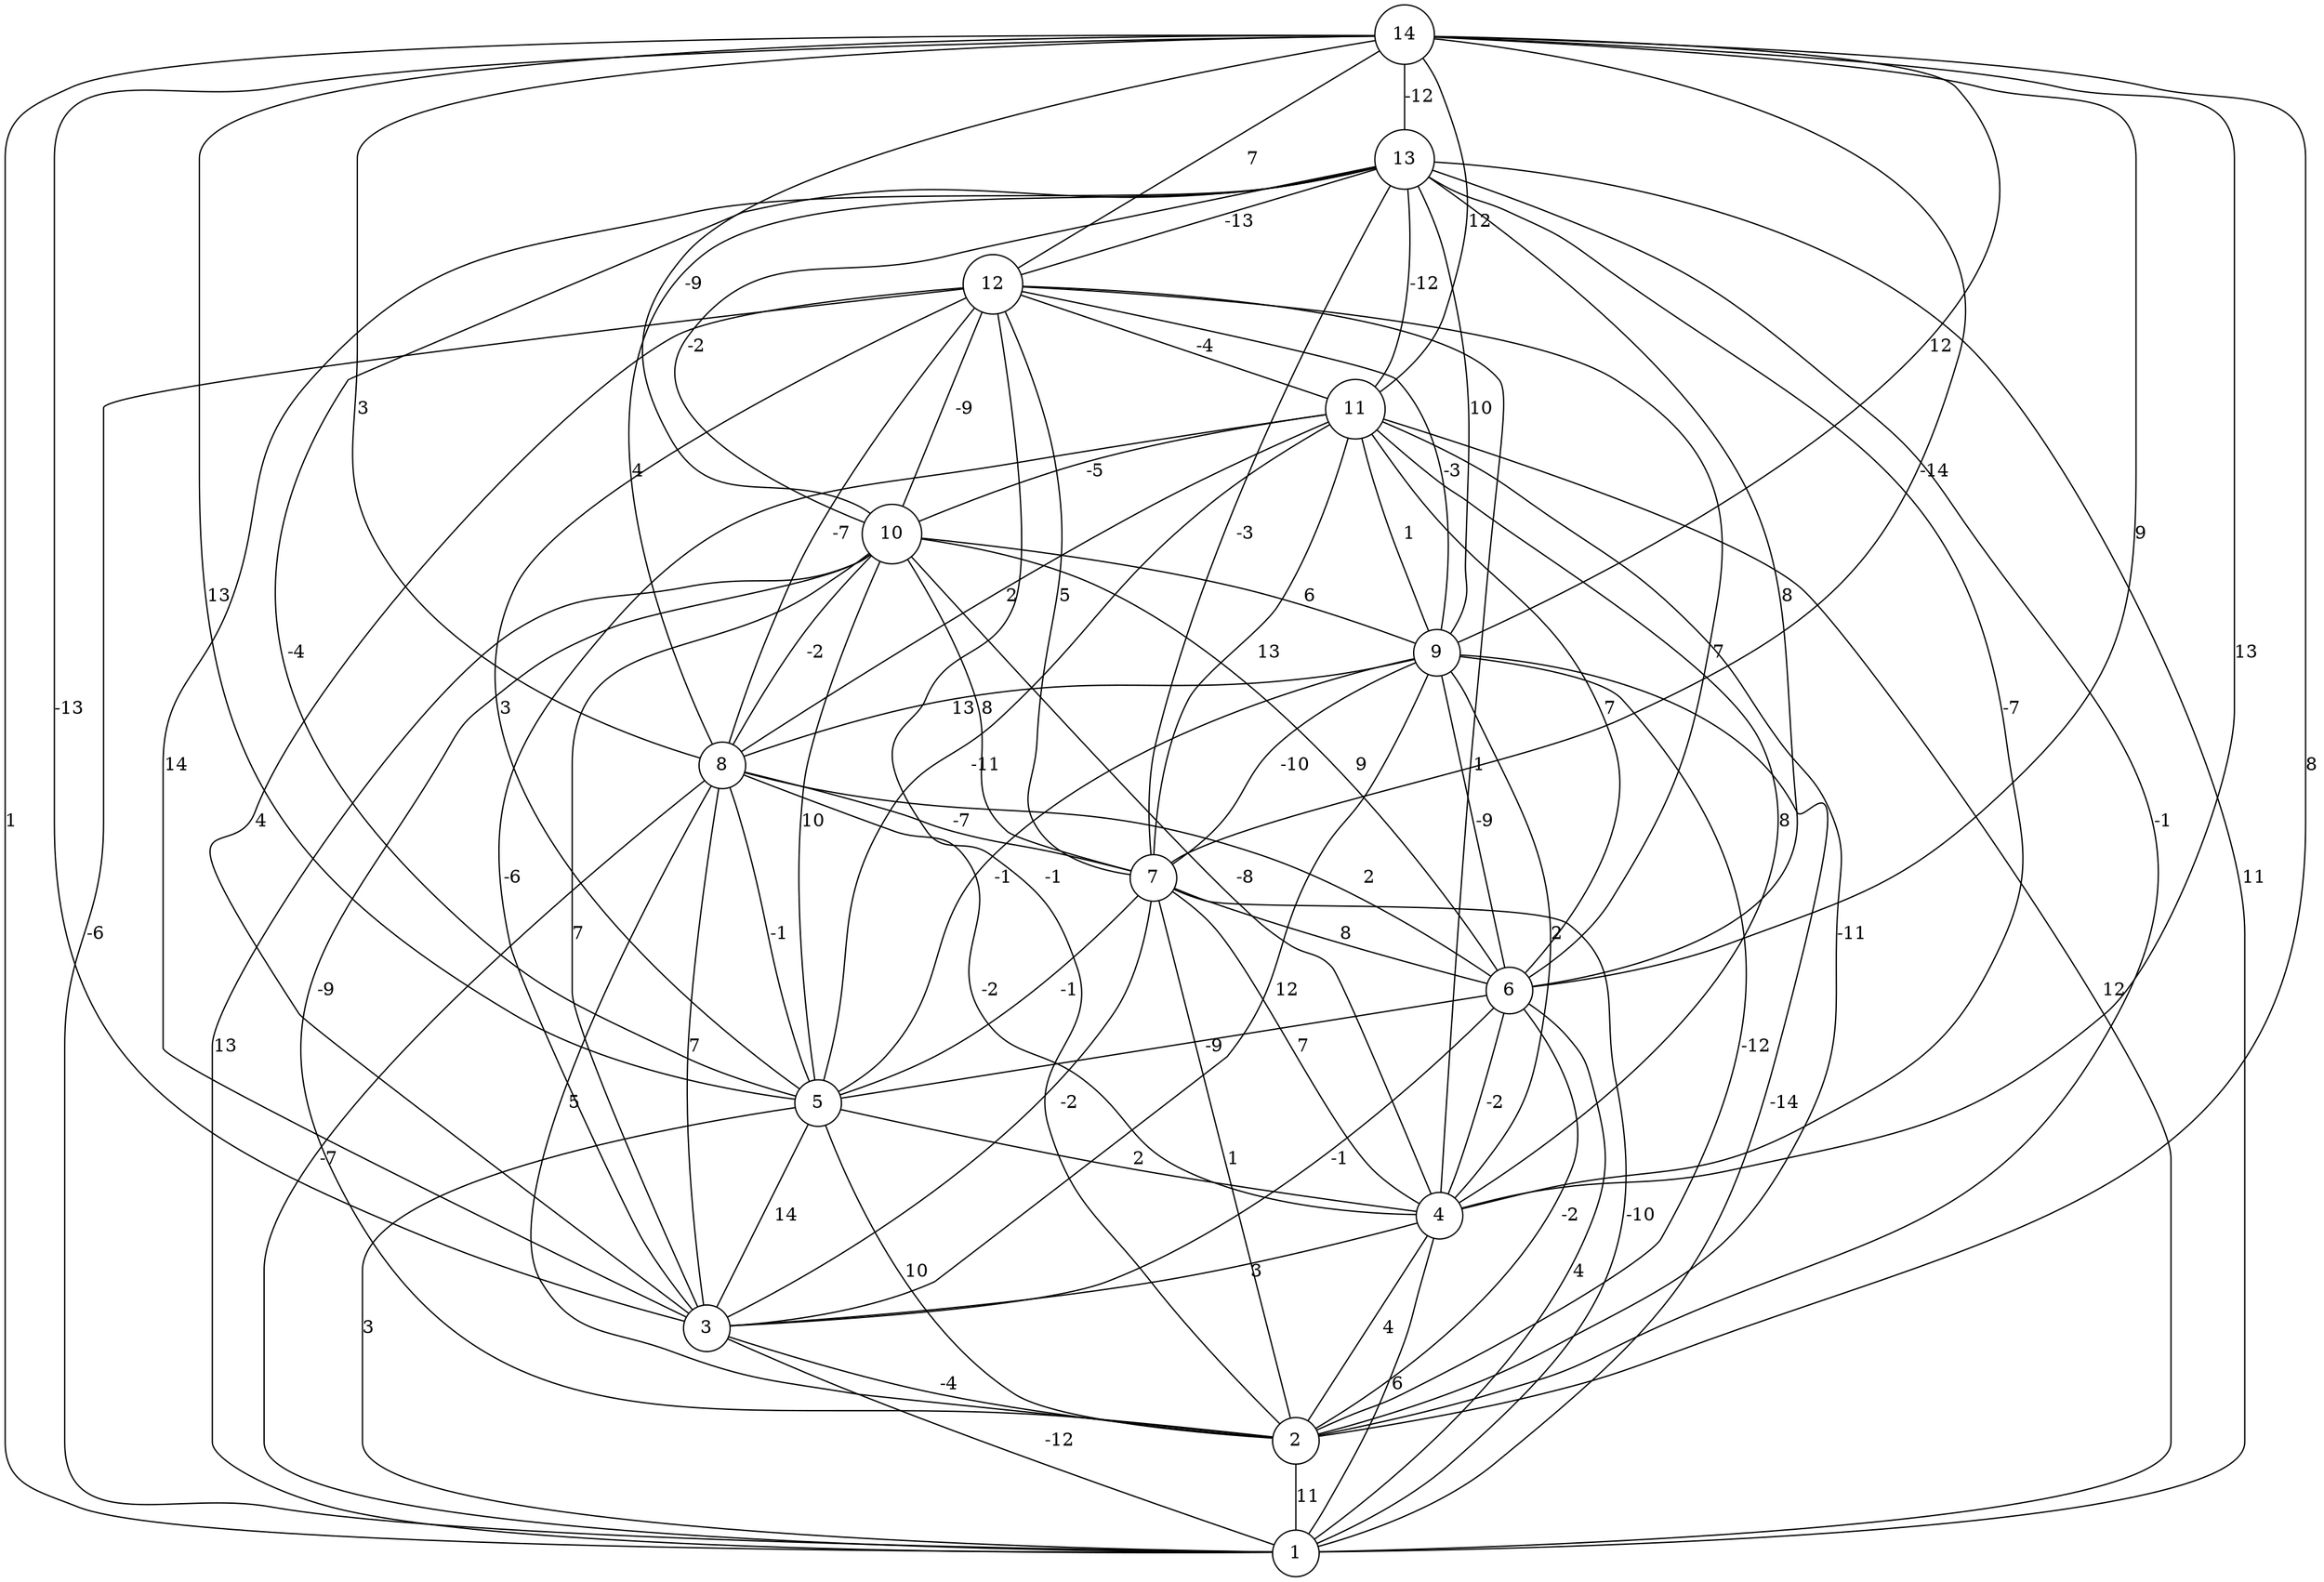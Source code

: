 graph { 
	 fontname="Helvetica,Arial,sans-serif" 
	 node [shape = circle]; 
	 14 -- 1 [label = "1"];
	 14 -- 2 [label = "8"];
	 14 -- 3 [label = "-13"];
	 14 -- 4 [label = "13"];
	 14 -- 5 [label = "13"];
	 14 -- 6 [label = "9"];
	 14 -- 7 [label = "-14"];
	 14 -- 8 [label = "3"];
	 14 -- 9 [label = "12"];
	 14 -- 10 [label = "-9"];
	 14 -- 11 [label = "12"];
	 14 -- 12 [label = "7"];
	 14 -- 13 [label = "-12"];
	 13 -- 1 [label = "11"];
	 13 -- 2 [label = "-1"];
	 13 -- 3 [label = "14"];
	 13 -- 4 [label = "-7"];
	 13 -- 5 [label = "-4"];
	 13 -- 6 [label = "8"];
	 13 -- 7 [label = "-3"];
	 13 -- 8 [label = "4"];
	 13 -- 9 [label = "10"];
	 13 -- 10 [label = "-2"];
	 13 -- 11 [label = "-12"];
	 13 -- 12 [label = "-13"];
	 12 -- 1 [label = "-6"];
	 12 -- 2 [label = "-1"];
	 12 -- 3 [label = "4"];
	 12 -- 4 [label = "1"];
	 12 -- 5 [label = "3"];
	 12 -- 6 [label = "7"];
	 12 -- 7 [label = "5"];
	 12 -- 8 [label = "-7"];
	 12 -- 9 [label = "-3"];
	 12 -- 10 [label = "-9"];
	 12 -- 11 [label = "-4"];
	 11 -- 1 [label = "12"];
	 11 -- 2 [label = "-11"];
	 11 -- 3 [label = "-6"];
	 11 -- 4 [label = "8"];
	 11 -- 5 [label = "-11"];
	 11 -- 6 [label = "7"];
	 11 -- 7 [label = "13"];
	 11 -- 8 [label = "2"];
	 11 -- 9 [label = "1"];
	 11 -- 10 [label = "-5"];
	 10 -- 1 [label = "13"];
	 10 -- 2 [label = "-9"];
	 10 -- 3 [label = "7"];
	 10 -- 4 [label = "-8"];
	 10 -- 5 [label = "10"];
	 10 -- 6 [label = "9"];
	 10 -- 7 [label = "8"];
	 10 -- 8 [label = "-2"];
	 10 -- 9 [label = "6"];
	 9 -- 1 [label = "-14"];
	 9 -- 2 [label = "-12"];
	 9 -- 3 [label = "12"];
	 9 -- 4 [label = "2"];
	 9 -- 5 [label = "-1"];
	 9 -- 6 [label = "-9"];
	 9 -- 7 [label = "-10"];
	 9 -- 8 [label = "13"];
	 8 -- 1 [label = "-7"];
	 8 -- 2 [label = "5"];
	 8 -- 3 [label = "7"];
	 8 -- 4 [label = "-2"];
	 8 -- 5 [label = "-1"];
	 8 -- 6 [label = "2"];
	 8 -- 7 [label = "-7"];
	 7 -- 1 [label = "-10"];
	 7 -- 2 [label = "1"];
	 7 -- 3 [label = "-2"];
	 7 -- 4 [label = "7"];
	 7 -- 5 [label = "-1"];
	 7 -- 6 [label = "8"];
	 6 -- 1 [label = "4"];
	 6 -- 2 [label = "-2"];
	 6 -- 3 [label = "-1"];
	 6 -- 4 [label = "-2"];
	 6 -- 5 [label = "-9"];
	 5 -- 1 [label = "3"];
	 5 -- 2 [label = "10"];
	 5 -- 3 [label = "14"];
	 5 -- 4 [label = "2"];
	 4 -- 1 [label = "6"];
	 4 -- 2 [label = "4"];
	 4 -- 3 [label = "3"];
	 3 -- 1 [label = "-12"];
	 3 -- 2 [label = "-4"];
	 2 -- 1 [label = "11"];
	 1;
	 2;
	 3;
	 4;
	 5;
	 6;
	 7;
	 8;
	 9;
	 10;
	 11;
	 12;
	 13;
	 14;
}
